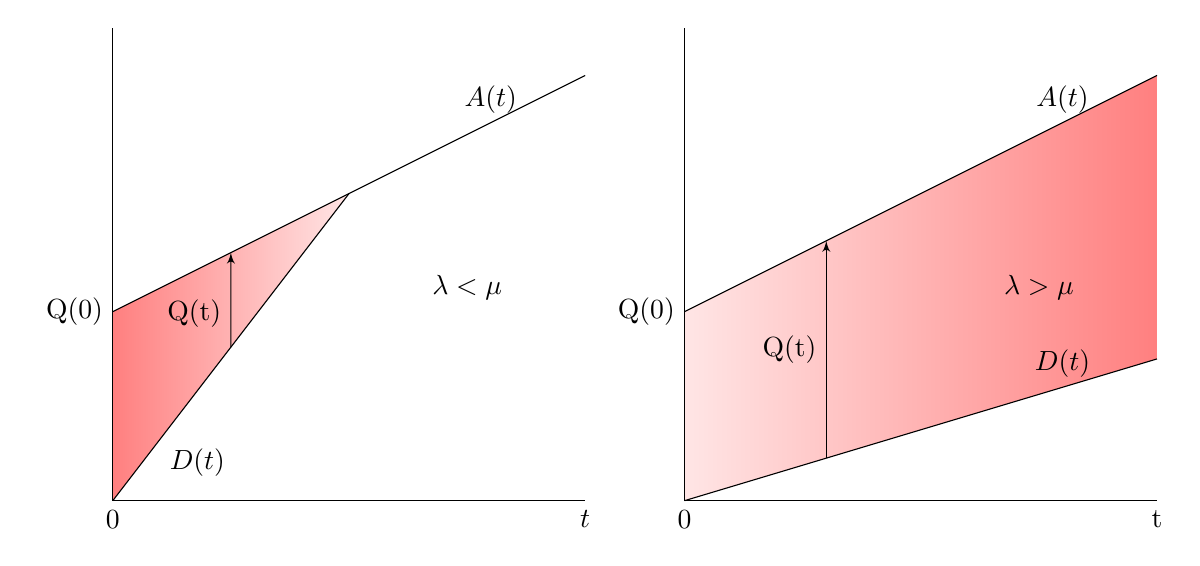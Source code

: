\pgfdeclarelayer{background}
\pgfdeclarelayer{foreground}
\pgfsetlayers{background,main,foreground}
\begin{tikzpicture}[scale=6]
  \draw (0,0) node [below,anchor=north] {$0$} -- (1,0) node [below,anchor=north] {$t$};
  \draw (0,0) -- (0,1);
 
  \draw (0,0.4) coordinate (s1) node [left,anchor=east] {Q(0)} -- coordinate [pos=0.5] (mid) node [pos=0.8,above] {$A(t)$} (1,0.9) coordinate (s2);
  \draw (0,0) -- node [pos=0.2,below right] {$D(t)$} coordinate (mid2) (mid);
  \path (mid2 |- 0,1) coordinate (tmp);
  \draw[-latex'] (mid2) -- node [pos=0.35,left,anchor=east] {Q(t)} (intersection of mid2--tmp and s1--s2) coordinate (int); 

  % add red shading
  \begin{pgfonlayer}{background}
    \shade[top color=red!50,bottom color=red!10,shading angle=90] (0,0) -- (mid) -- (s1) -- cycle; 
  \end{pgfonlayer}
  
  \draw (0.75,0.45) node {$\lambda < \mu$};
\end{tikzpicture}
\begin{tikzpicture}[scale=6]
  \draw (0,0) node [below,anchor=north] {0} -- (1,0) node [below,anchor=north] {t};
  \draw (0,0) -- (0,1);
  
   \draw (0,0.4) coordinate (a1) node [left,anchor=east] {Q(0)} -- coordinate [pos=0.5] (mid) node [pos=0.8,above] {$A(t)$} (1,0.9) coordinate (a2);
  \draw (0,0) -- coordinate[pos=0.3] (mid2) node [pos=0.8,above] {$D(t)$} (1,0.3) coordinate (d2);
  \path (mid2 |- 0,1) coordinate (tmp);
  \draw[-latex'] (mid2) -- node [pos=0.5,left,anchor=east] {Q(t)} (intersection of mid2--tmp and a1--a2) coordinate (qttop); 

  % add red shading
  \begin{pgfonlayer}{background}
    \shade[top color=red!10,bottom color=red!50,shading angle=90] (0,0) -- (a1) -- (a2) -- (d2) -- cycle;
  \end{pgfonlayer}
  
  \draw (0.75,0.45) node {$\lambda > \mu$};
\end{tikzpicture}
